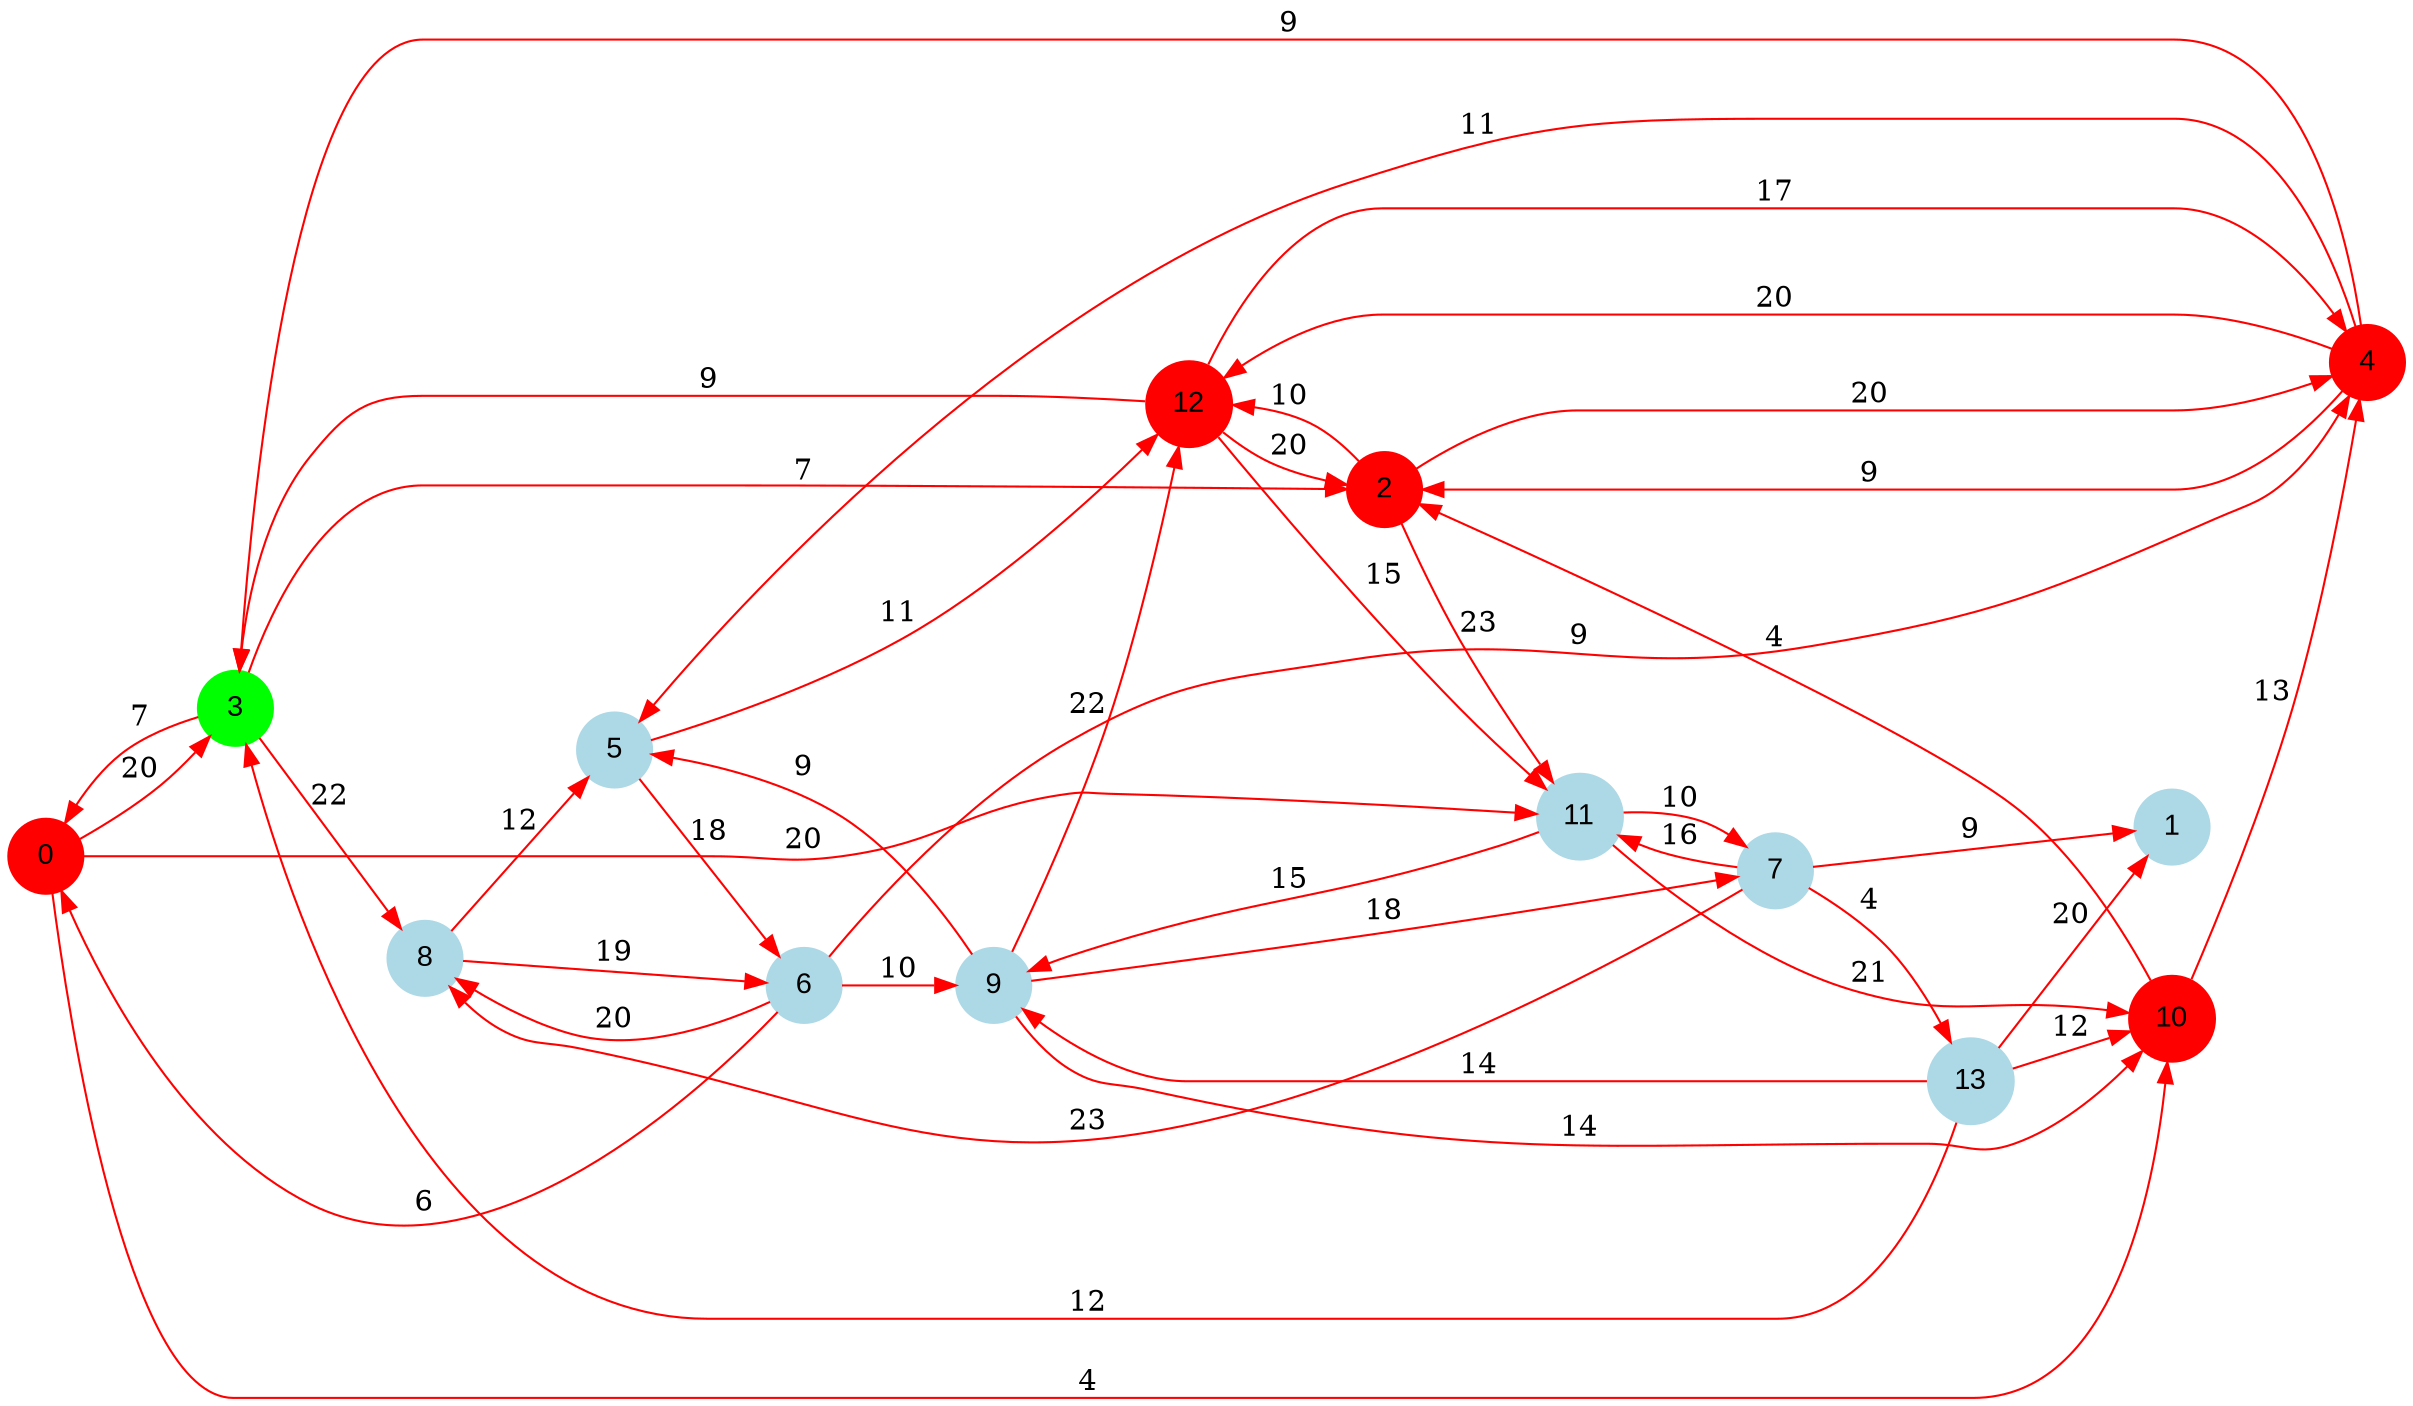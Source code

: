 digraph graphe {
rankdir = LR;
edge [color=red];
0 [fontname="Arial", shape = circle, color=red, style=filled];
1 [fontname="Arial", shape = circle, color=lightblue, style=filled];
2 [fontname="Arial", shape = circle, color=red, style=filled];
3 [fontname="Arial", shape = circle, color=green, style=filled];
4 [fontname="Arial", shape = circle, color=red, style=filled];
5 [fontname="Arial", shape = circle, color=lightblue, style=filled];
6 [fontname="Arial", shape = circle, color=lightblue, style=filled];
7 [fontname="Arial", shape = circle, color=lightblue, style=filled];
8 [fontname="Arial", shape = circle, color=lightblue, style=filled];
9 [fontname="Arial", shape = circle, color=lightblue, style=filled];
10 [fontname="Arial", shape = circle, color=red, style=filled];
11 [fontname="Arial", shape = circle, color=lightblue, style=filled];
12 [fontname="Arial", shape = circle, color=red, style=filled];
13 [fontname="Arial", shape = circle, color=lightblue, style=filled];
	0 -> 3 [label = "20"];
	0 -> 10 [label = "4"];
	0 -> 11 [label = "20"];
	2 -> 4 [label = "20"];
	2 -> 11 [label = "23"];
	2 -> 12 [label = "10"];
	3 -> 0 [label = "7"];
	3 -> 2 [label = "7"];
	3 -> 8 [label = "22"];
	4 -> 2 [label = "9"];
	4 -> 3 [label = "9"];
	4 -> 5 [label = "11"];
	4 -> 12 [label = "20"];
	5 -> 6 [label = "18"];
	5 -> 12 [label = "11"];
	6 -> 0 [label = "6"];
	6 -> 4 [label = "9"];
	6 -> 8 [label = "20"];
	6 -> 9 [label = "10"];
	7 -> 1 [label = "9"];
	7 -> 8 [label = "23"];
	7 -> 11 [label = "16"];
	7 -> 13 [label = "4"];
	8 -> 5 [label = "12"];
	8 -> 6 [label = "19"];
	9 -> 5 [label = "9"];
	9 -> 7 [label = "18"];
	9 -> 10 [label = "14"];
	9 -> 12 [label = "22"];
	10 -> 2 [label = "4"];
	10 -> 4 [label = "13"];
	11 -> 7 [label = "10"];
	11 -> 9 [label = "15"];
	11 -> 10 [label = "21"];
	12 -> 2 [label = "20"];
	12 -> 3 [label = "9"];
	12 -> 4 [label = "17"];
	12 -> 11 [label = "15"];
	13 -> 1 [label = "20"];
	13 -> 3 [label = "12"];
	13 -> 9 [label = "14"];
	13 -> 10 [label = "12"];
}